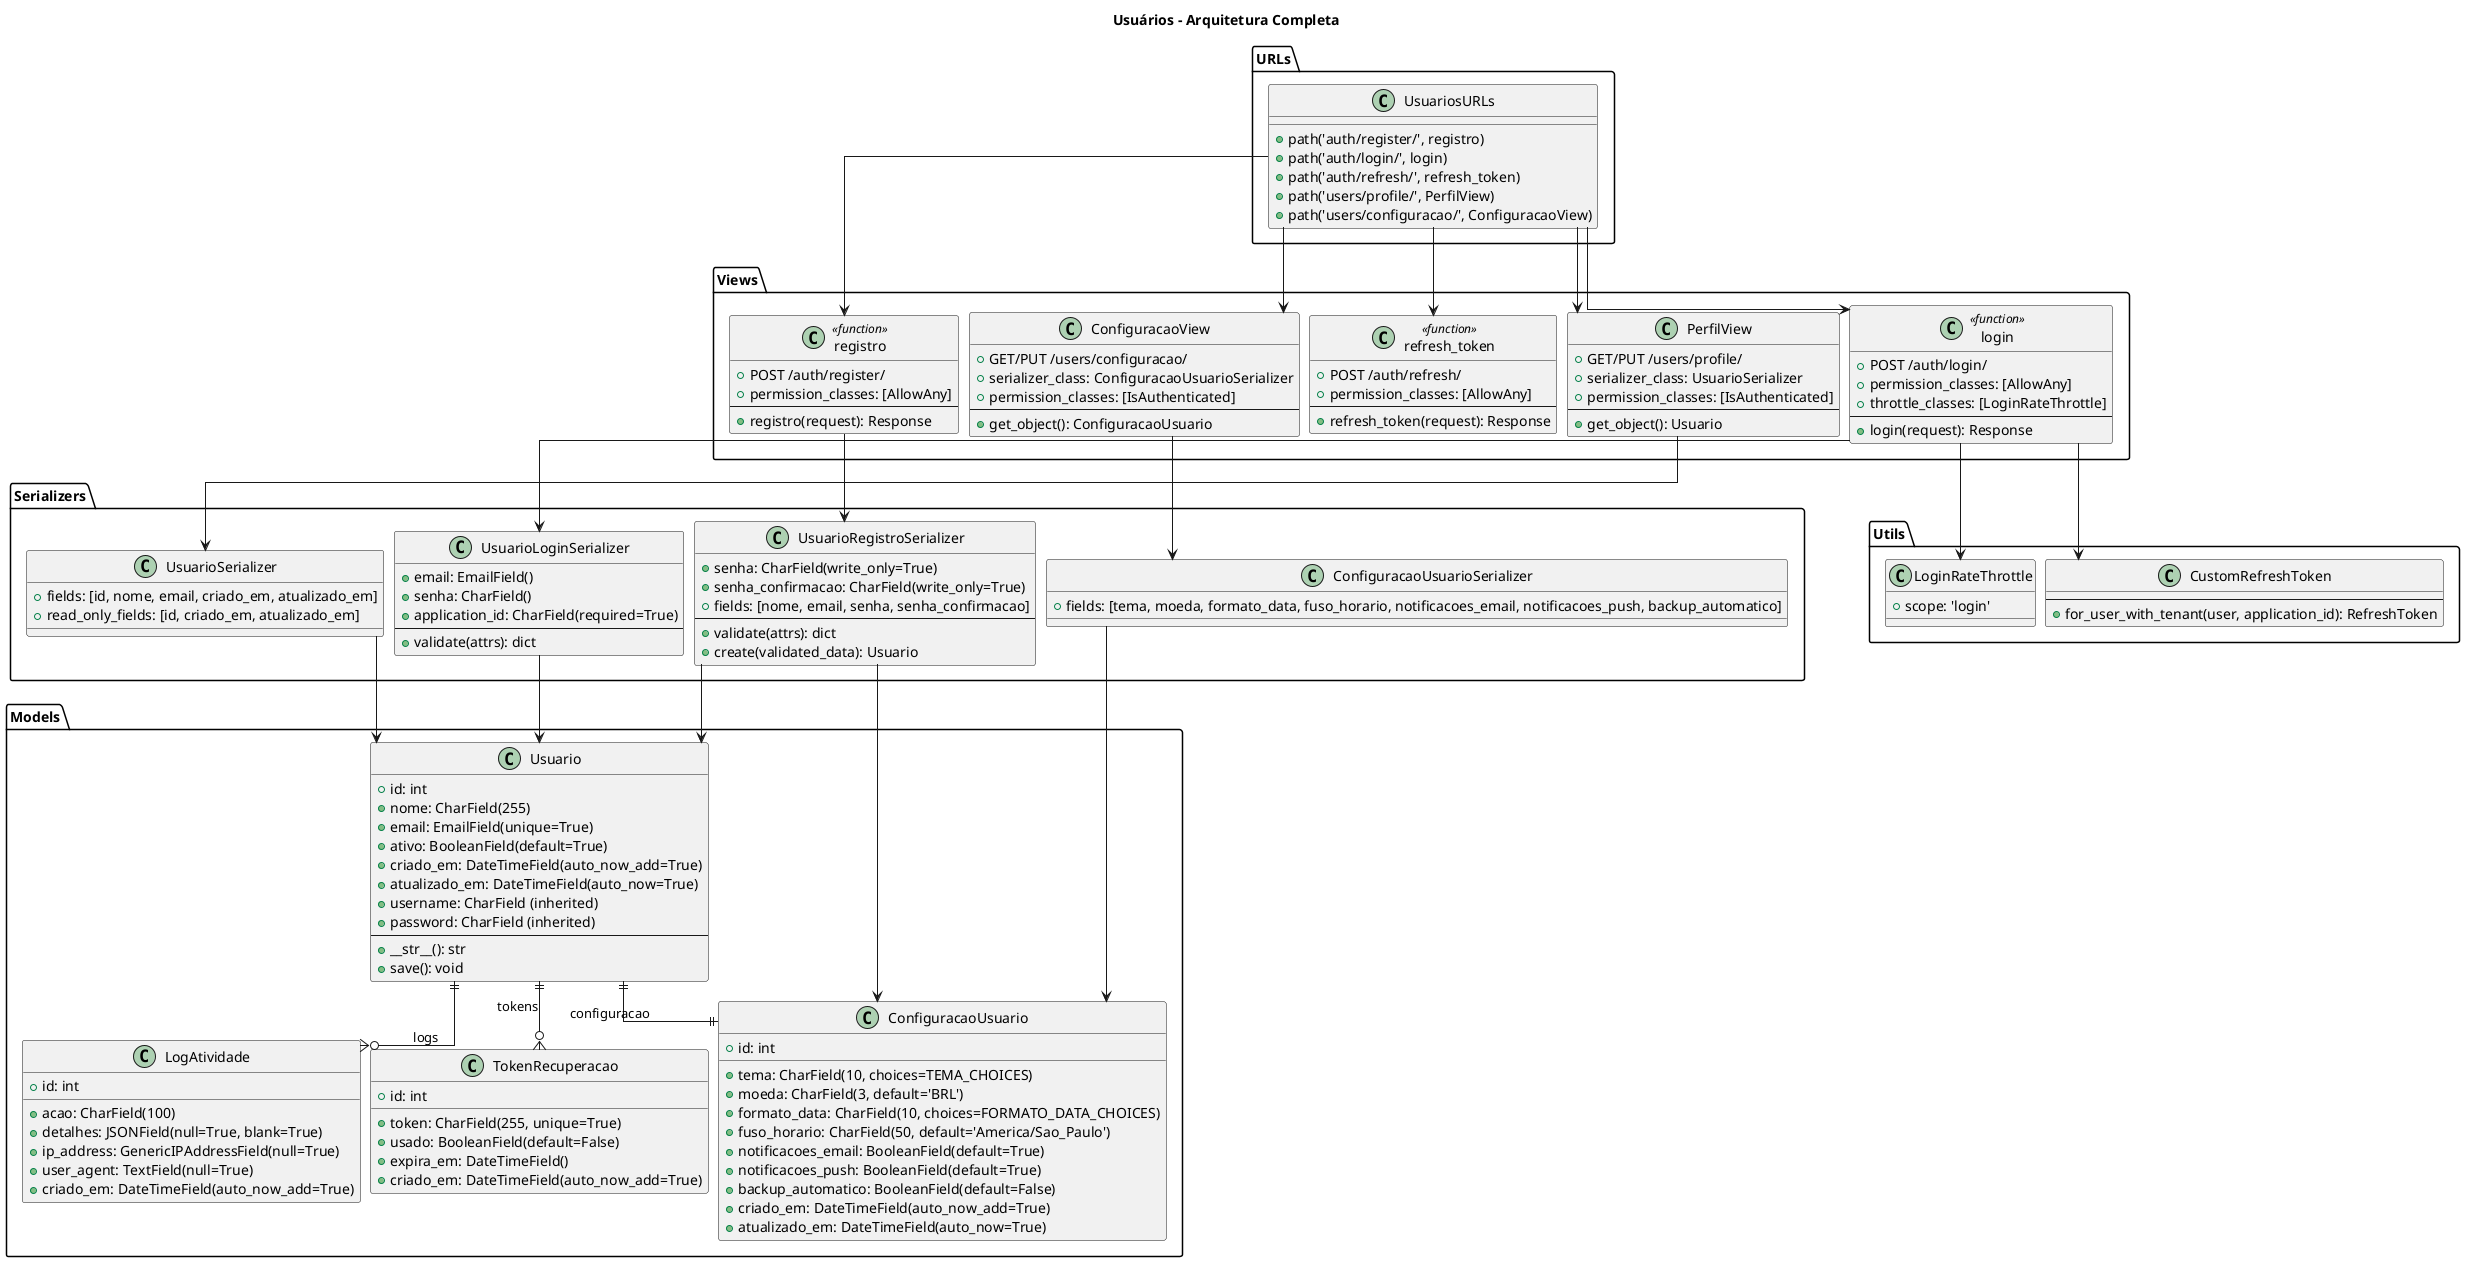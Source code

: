 @startuml usuarios_complete
!define DIRECTION left to right direction
title Usuários - Arquitetura Completa

skinparam linetype ortho
skinparam nodesep 10
skinparam ranksep 20

package "URLs" {
  class UsuariosURLs {
    +path('auth/register/', registro)
    +path('auth/login/', login)
    +path('auth/refresh/', refresh_token)
    +path('users/profile/', PerfilView)
    +path('users/configuracao/', ConfiguracaoView)
  }
}

package "Views" {
  class "registro" <<function>> {
    +POST /auth/register/
    +permission_classes: [AllowAny]
    --
    +registro(request): Response
  }
  
  class "login" <<function>> {
    +POST /auth/login/
    +permission_classes: [AllowAny]
    +throttle_classes: [LoginRateThrottle]
    --
    +login(request): Response
  }
  
  class "refresh_token" <<function>> {
    +POST /auth/refresh/
    +permission_classes: [AllowAny]
    --
    +refresh_token(request): Response
  }
  
  class PerfilView {
    +GET/PUT /users/profile/
    +serializer_class: UsuarioSerializer
    +permission_classes: [IsAuthenticated]
    --
    +get_object(): Usuario
  }
  
  class ConfiguracaoView {
    +GET/PUT /users/configuracao/
    +serializer_class: ConfiguracaoUsuarioSerializer
    +permission_classes: [IsAuthenticated]
    --
    +get_object(): ConfiguracaoUsuario
  }
}

package "Serializers" {
  class UsuarioRegistroSerializer {
    +senha: CharField(write_only=True)
    +senha_confirmacao: CharField(write_only=True)
    +fields: [nome, email, senha, senha_confirmacao]
    --
    +validate(attrs): dict
    +create(validated_data): Usuario
  }
  
  class UsuarioLoginSerializer {
    +email: EmailField()
    +senha: CharField()
    +application_id: CharField(required=True)
    --
    +validate(attrs): dict
  }
  
  class UsuarioSerializer {
    +fields: [id, nome, email, criado_em, atualizado_em]
    +read_only_fields: [id, criado_em, atualizado_em]
  }
  
  class ConfiguracaoUsuarioSerializer {
    +fields: [tema, moeda, formato_data, fuso_horario, notificacoes_email, notificacoes_push, backup_automatico]
  }
}

package "Models" {
  class Usuario {
    +id: int
    +nome: CharField(255)
    +email: EmailField(unique=True)
    +ativo: BooleanField(default=True)
    +criado_em: DateTimeField(auto_now_add=True)
    +atualizado_em: DateTimeField(auto_now=True)
    +username: CharField (inherited)
    +password: CharField (inherited)
    --
    +__str__(): str
    +save(): void
  }
  
  class ConfiguracaoUsuario {
    +id: int
    +tema: CharField(10, choices=TEMA_CHOICES)
    +moeda: CharField(3, default='BRL')
    +formato_data: CharField(10, choices=FORMATO_DATA_CHOICES)
    +fuso_horario: CharField(50, default='America/Sao_Paulo')
    +notificacoes_email: BooleanField(default=True)
    +notificacoes_push: BooleanField(default=True)
    +backup_automatico: BooleanField(default=False)
    +criado_em: DateTimeField(auto_now_add=True)
    +atualizado_em: DateTimeField(auto_now=True)
  }
  
  class TokenRecuperacao {
    +id: int
    +token: CharField(255, unique=True)
    +usado: BooleanField(default=False)
    +expira_em: DateTimeField()
    +criado_em: DateTimeField(auto_now_add=True)
  }
  
  class LogAtividade {
    +id: int
    +acao: CharField(100)
    +detalhes: JSONField(null=True, blank=True)
    +ip_address: GenericIPAddressField(null=True)
    +user_agent: TextField(null=True)
    +criado_em: DateTimeField(auto_now_add=True)
  }
}

package "Utils" {
  class CustomRefreshToken {
    --
    +for_user_with_tenant(user, application_id): RefreshToken
  }
  
  class LoginRateThrottle {
    +scope: 'login'
  }
}

' Relacionamentos URLs -> Views
UsuariosURLs --> registro
UsuariosURLs --> login
UsuariosURLs --> refresh_token
UsuariosURLs --> PerfilView
UsuariosURLs --> ConfiguracaoView

' Relacionamentos Views -> Serializers
registro --> UsuarioRegistroSerializer
login --> UsuarioLoginSerializer
PerfilView --> UsuarioSerializer
ConfiguracaoView --> ConfiguracaoUsuarioSerializer

' Relacionamentos Views -> Utils
login --> CustomRefreshToken
login --> LoginRateThrottle

' Relacionamentos Serializers -> Models
UsuarioRegistroSerializer --> Usuario
UsuarioRegistroSerializer --> ConfiguracaoUsuario
UsuarioLoginSerializer --> Usuario
UsuarioSerializer --> Usuario
ConfiguracaoUsuarioSerializer --> ConfiguracaoUsuario

' Relacionamentos entre Models
Usuario ||--|| ConfiguracaoUsuario : configuracao
Usuario ||--o{ TokenRecuperacao : tokens
Usuario ||--o{ LogAtividade : logs
@enduml